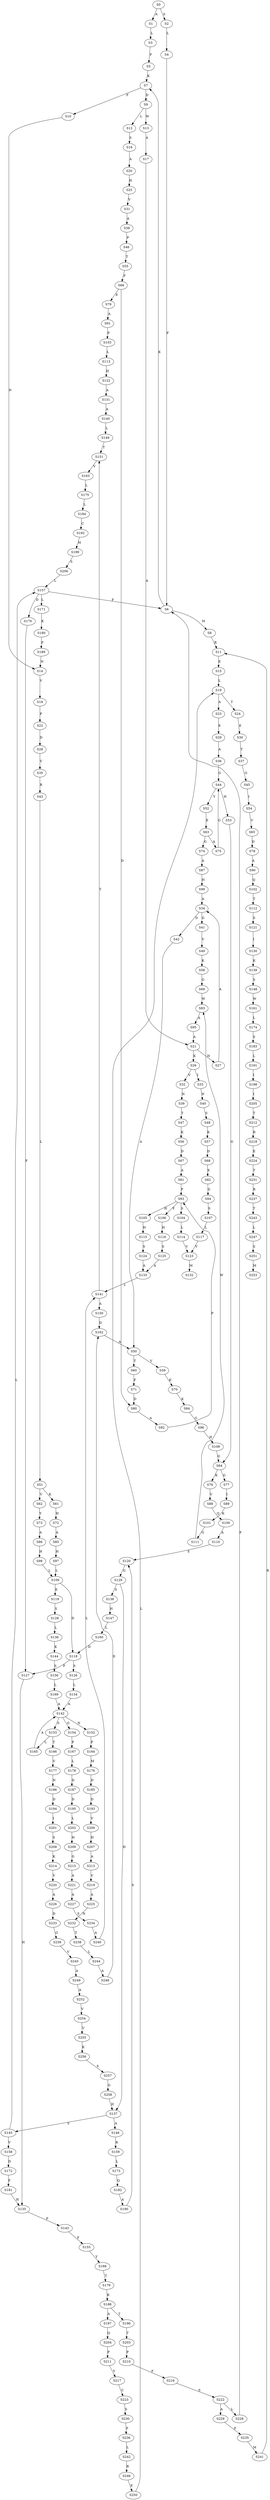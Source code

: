 strict digraph  {
	S0 -> S1 [ label = A ];
	S0 -> S2 [ label = S ];
	S1 -> S3 [ label = L ];
	S2 -> S4 [ label = L ];
	S3 -> S5 [ label = F ];
	S4 -> S6 [ label = F ];
	S5 -> S7 [ label = K ];
	S6 -> S8 [ label = M ];
	S6 -> S7 [ label = K ];
	S7 -> S9 [ label = D ];
	S7 -> S10 [ label = F ];
	S8 -> S11 [ label = R ];
	S9 -> S12 [ label = L ];
	S9 -> S13 [ label = W ];
	S10 -> S14 [ label = N ];
	S11 -> S15 [ label = E ];
	S12 -> S16 [ label = S ];
	S13 -> S17 [ label = A ];
	S14 -> S18 [ label = V ];
	S15 -> S19 [ label = L ];
	S16 -> S20 [ label = A ];
	S17 -> S21 [ label = A ];
	S18 -> S22 [ label = P ];
	S19 -> S23 [ label = A ];
	S19 -> S24 [ label = T ];
	S20 -> S25 [ label = H ];
	S21 -> S26 [ label = K ];
	S21 -> S27 [ label = H ];
	S22 -> S28 [ label = D ];
	S23 -> S29 [ label = E ];
	S24 -> S30 [ label = E ];
	S25 -> S31 [ label = V ];
	S26 -> S32 [ label = V ];
	S26 -> S33 [ label = I ];
	S27 -> S34 [ label = A ];
	S28 -> S35 [ label = V ];
	S29 -> S36 [ label = A ];
	S30 -> S37 [ label = T ];
	S31 -> S38 [ label = A ];
	S32 -> S39 [ label = N ];
	S33 -> S40 [ label = N ];
	S34 -> S41 [ label = G ];
	S34 -> S42 [ label = D ];
	S35 -> S43 [ label = R ];
	S36 -> S44 [ label = G ];
	S37 -> S45 [ label = G ];
	S38 -> S46 [ label = P ];
	S39 -> S47 [ label = T ];
	S40 -> S48 [ label = S ];
	S41 -> S49 [ label = V ];
	S42 -> S50 [ label = A ];
	S43 -> S51 [ label = L ];
	S44 -> S52 [ label = Y ];
	S44 -> S53 [ label = H ];
	S45 -> S54 [ label = I ];
	S46 -> S55 [ label = T ];
	S47 -> S56 [ label = K ];
	S48 -> S57 [ label = K ];
	S49 -> S58 [ label = K ];
	S50 -> S59 [ label = V ];
	S50 -> S60 [ label = T ];
	S51 -> S61 [ label = K ];
	S51 -> S62 [ label = V ];
	S52 -> S63 [ label = E ];
	S53 -> S64 [ label = G ];
	S54 -> S65 [ label = V ];
	S55 -> S66 [ label = F ];
	S56 -> S67 [ label = D ];
	S57 -> S68 [ label = D ];
	S58 -> S69 [ label = G ];
	S59 -> S70 [ label = K ];
	S60 -> S71 [ label = F ];
	S61 -> S72 [ label = H ];
	S62 -> S73 [ label = Y ];
	S63 -> S74 [ label = G ];
	S63 -> S75 [ label = A ];
	S64 -> S76 [ label = K ];
	S64 -> S77 [ label = G ];
	S65 -> S78 [ label = D ];
	S66 -> S79 [ label = E ];
	S66 -> S80 [ label = D ];
	S67 -> S81 [ label = A ];
	S68 -> S82 [ label = E ];
	S69 -> S83 [ label = W ];
	S70 -> S84 [ label = K ];
	S71 -> S80 [ label = D ];
	S72 -> S85 [ label = A ];
	S73 -> S86 [ label = A ];
	S74 -> S87 [ label = A ];
	S75 -> S44 [ label = G ];
	S76 -> S88 [ label = V ];
	S77 -> S89 [ label = I ];
	S78 -> S90 [ label = A ];
	S79 -> S91 [ label = A ];
	S80 -> S92 [ label = A ];
	S81 -> S93 [ label = P ];
	S82 -> S94 [ label = G ];
	S83 -> S95 [ label = A ];
	S84 -> S96 [ label = G ];
	S85 -> S97 [ label = H ];
	S86 -> S98 [ label = H ];
	S87 -> S99 [ label = H ];
	S88 -> S100 [ label = Q ];
	S89 -> S101 [ label = K ];
	S90 -> S102 [ label = Q ];
	S91 -> S103 [ label = P ];
	S92 -> S93 [ label = P ];
	S93 -> S104 [ label = S ];
	S93 -> S105 [ label = H ];
	S93 -> S106 [ label = F ];
	S94 -> S107 [ label = S ];
	S95 -> S21 [ label = A ];
	S96 -> S108 [ label = H ];
	S97 -> S109 [ label = L ];
	S98 -> S109 [ label = L ];
	S99 -> S34 [ label = A ];
	S100 -> S110 [ label = A ];
	S101 -> S111 [ label = G ];
	S102 -> S112 [ label = T ];
	S103 -> S113 [ label = L ];
	S104 -> S114 [ label = L ];
	S105 -> S115 [ label = H ];
	S106 -> S116 [ label = H ];
	S107 -> S117 [ label = L ];
	S108 -> S64 [ label = G ];
	S109 -> S118 [ label = D ];
	S109 -> S119 [ label = E ];
	S110 -> S120 [ label = S ];
	S111 -> S83 [ label = W ];
	S112 -> S121 [ label = S ];
	S113 -> S122 [ label = H ];
	S114 -> S123 [ label = V ];
	S115 -> S124 [ label = S ];
	S116 -> S125 [ label = S ];
	S117 -> S123 [ label = V ];
	S118 -> S126 [ label = S ];
	S118 -> S127 [ label = F ];
	S119 -> S128 [ label = S ];
	S120 -> S129 [ label = G ];
	S121 -> S130 [ label = I ];
	S122 -> S131 [ label = A ];
	S123 -> S132 [ label = M ];
	S124 -> S133 [ label = A ];
	S125 -> S133 [ label = A ];
	S126 -> S134 [ label = L ];
	S127 -> S135 [ label = H ];
	S128 -> S136 [ label = L ];
	S129 -> S137 [ label = H ];
	S129 -> S138 [ label = S ];
	S130 -> S139 [ label = K ];
	S131 -> S140 [ label = A ];
	S133 -> S141 [ label = L ];
	S134 -> S142 [ label = A ];
	S135 -> S143 [ label = P ];
	S136 -> S144 [ label = K ];
	S137 -> S145 [ label = S ];
	S137 -> S146 [ label = A ];
	S138 -> S147 [ label = H ];
	S139 -> S148 [ label = S ];
	S140 -> S149 [ label = L ];
	S141 -> S150 [ label = A ];
	S141 -> S151 [ label = T ];
	S142 -> S152 [ label = N ];
	S142 -> S153 [ label = S ];
	S142 -> S154 [ label = G ];
	S143 -> S155 [ label = F ];
	S144 -> S156 [ label = S ];
	S145 -> S157 [ label = L ];
	S145 -> S158 [ label = V ];
	S146 -> S159 [ label = R ];
	S147 -> S160 [ label = L ];
	S148 -> S161 [ label = W ];
	S149 -> S151 [ label = T ];
	S150 -> S162 [ label = D ];
	S151 -> S163 [ label = V ];
	S152 -> S164 [ label = P ];
	S153 -> S165 [ label = L ];
	S153 -> S166 [ label = T ];
	S154 -> S167 [ label = P ];
	S155 -> S168 [ label = Y ];
	S156 -> S169 [ label = L ];
	S157 -> S170 [ label = D ];
	S157 -> S171 [ label = L ];
	S157 -> S6 [ label = F ];
	S158 -> S172 [ label = D ];
	S159 -> S173 [ label = L ];
	S160 -> S118 [ label = D ];
	S161 -> S174 [ label = L ];
	S162 -> S50 [ label = A ];
	S163 -> S175 [ label = L ];
	S164 -> S176 [ label = M ];
	S165 -> S142 [ label = A ];
	S166 -> S177 [ label = V ];
	S167 -> S178 [ label = L ];
	S168 -> S179 [ label = T ];
	S169 -> S142 [ label = A ];
	S170 -> S127 [ label = F ];
	S171 -> S180 [ label = K ];
	S172 -> S181 [ label = F ];
	S173 -> S182 [ label = Q ];
	S174 -> S183 [ label = S ];
	S175 -> S184 [ label = L ];
	S176 -> S185 [ label = D ];
	S177 -> S186 [ label = N ];
	S178 -> S187 [ label = D ];
	S179 -> S188 [ label = K ];
	S180 -> S189 [ label = F ];
	S181 -> S135 [ label = H ];
	S182 -> S190 [ label = A ];
	S183 -> S191 [ label = L ];
	S184 -> S192 [ label = C ];
	S185 -> S193 [ label = D ];
	S186 -> S194 [ label = D ];
	S187 -> S195 [ label = D ];
	S188 -> S196 [ label = T ];
	S188 -> S197 [ label = A ];
	S189 -> S14 [ label = N ];
	S190 -> S120 [ label = S ];
	S191 -> S198 [ label = I ];
	S192 -> S199 [ label = H ];
	S193 -> S200 [ label = V ];
	S194 -> S201 [ label = I ];
	S195 -> S202 [ label = L ];
	S196 -> S203 [ label = T ];
	S197 -> S204 [ label = Q ];
	S198 -> S205 [ label = I ];
	S199 -> S206 [ label = S ];
	S200 -> S207 [ label = H ];
	S201 -> S208 [ label = S ];
	S202 -> S209 [ label = H ];
	S203 -> S210 [ label = P ];
	S204 -> S211 [ label = P ];
	S205 -> S212 [ label = T ];
	S206 -> S157 [ label = L ];
	S207 -> S213 [ label = A ];
	S208 -> S214 [ label = K ];
	S209 -> S215 [ label = G ];
	S210 -> S216 [ label = F ];
	S211 -> S217 [ label = Y ];
	S212 -> S218 [ label = R ];
	S213 -> S219 [ label = V ];
	S214 -> S220 [ label = V ];
	S215 -> S221 [ label = A ];
	S216 -> S222 [ label = S ];
	S217 -> S223 [ label = C ];
	S218 -> S224 [ label = E ];
	S219 -> S225 [ label = A ];
	S220 -> S226 [ label = A ];
	S221 -> S227 [ label = A ];
	S222 -> S228 [ label = L ];
	S222 -> S229 [ label = A ];
	S223 -> S230 [ label = S ];
	S224 -> S231 [ label = T ];
	S225 -> S232 [ label = N ];
	S226 -> S233 [ label = D ];
	S227 -> S234 [ label = S ];
	S228 -> S6 [ label = F ];
	S229 -> S235 [ label = F ];
	S230 -> S236 [ label = F ];
	S231 -> S237 [ label = R ];
	S232 -> S238 [ label = T ];
	S233 -> S239 [ label = G ];
	S234 -> S240 [ label = A ];
	S235 -> S241 [ label = M ];
	S236 -> S242 [ label = L ];
	S237 -> S243 [ label = T ];
	S238 -> S244 [ label = L ];
	S239 -> S245 [ label = V ];
	S240 -> S141 [ label = L ];
	S241 -> S11 [ label = R ];
	S242 -> S246 [ label = R ];
	S243 -> S247 [ label = L ];
	S244 -> S248 [ label = A ];
	S245 -> S249 [ label = A ];
	S246 -> S250 [ label = E ];
	S247 -> S251 [ label = S ];
	S248 -> S162 [ label = D ];
	S249 -> S252 [ label = A ];
	S250 -> S19 [ label = L ];
	S251 -> S253 [ label = M ];
	S252 -> S254 [ label = V ];
	S254 -> S255 [ label = V ];
	S255 -> S256 [ label = K ];
	S256 -> S257 [ label = S ];
	S257 -> S258 [ label = G ];
	S258 -> S137 [ label = H ];
}

